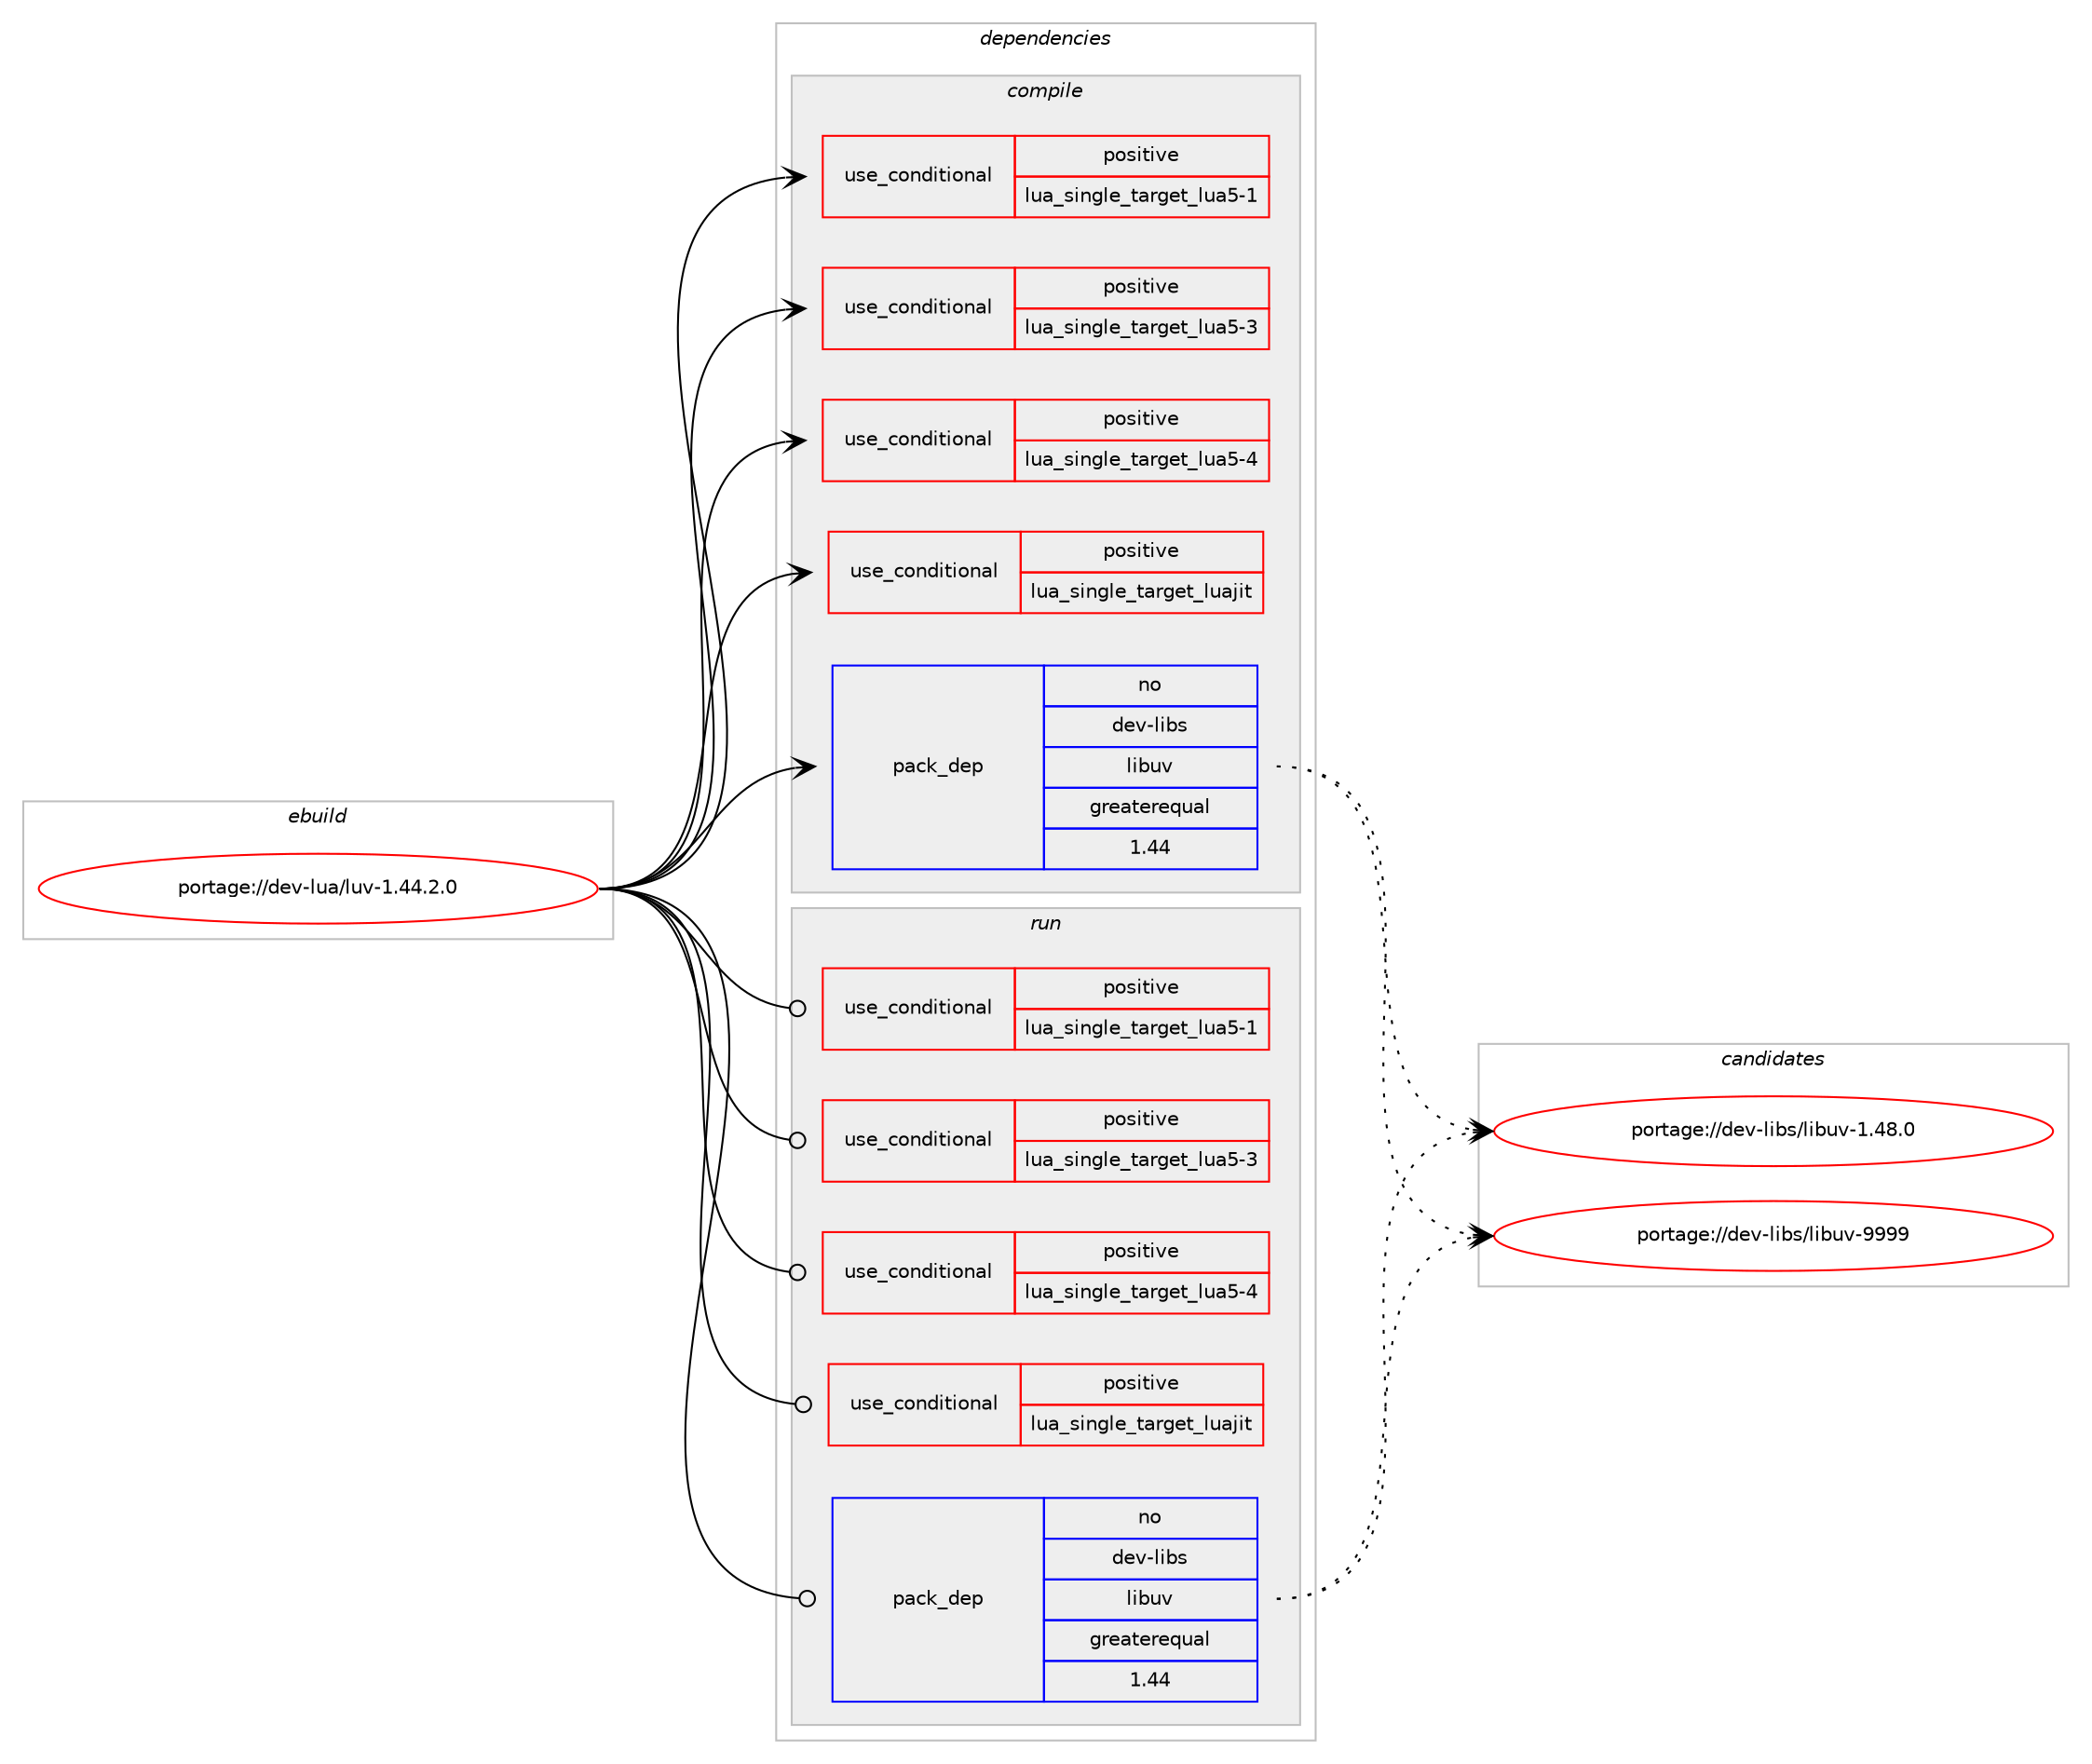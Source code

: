 digraph prolog {

# *************
# Graph options
# *************

newrank=true;
concentrate=true;
compound=true;
graph [rankdir=LR,fontname=Helvetica,fontsize=10,ranksep=1.5];#, ranksep=2.5, nodesep=0.2];
edge  [arrowhead=vee];
node  [fontname=Helvetica,fontsize=10];

# **********
# The ebuild
# **********

subgraph cluster_leftcol {
color=gray;
rank=same;
label=<<i>ebuild</i>>;
id [label="portage://dev-lua/luv-1.44.2.0", color=red, width=4, href="../dev-lua/luv-1.44.2.0.svg"];
}

# ****************
# The dependencies
# ****************

subgraph cluster_midcol {
color=gray;
label=<<i>dependencies</i>>;
subgraph cluster_compile {
fillcolor="#eeeeee";
style=filled;
label=<<i>compile</i>>;
subgraph cond28380 {
dependency59069 [label=<<TABLE BORDER="0" CELLBORDER="1" CELLSPACING="0" CELLPADDING="4"><TR><TD ROWSPAN="3" CELLPADDING="10">use_conditional</TD></TR><TR><TD>positive</TD></TR><TR><TD>lua_single_target_lua5-1</TD></TR></TABLE>>, shape=none, color=red];
# *** BEGIN UNKNOWN DEPENDENCY TYPE (TODO) ***
# dependency59069 -> package_dependency(portage://dev-lua/luv-1.44.2.0,install,no,dev-lang,lua,none,[,,],[slot(5.1)],[])
# *** END UNKNOWN DEPENDENCY TYPE (TODO) ***

}
id:e -> dependency59069:w [weight=20,style="solid",arrowhead="vee"];
subgraph cond28381 {
dependency59070 [label=<<TABLE BORDER="0" CELLBORDER="1" CELLSPACING="0" CELLPADDING="4"><TR><TD ROWSPAN="3" CELLPADDING="10">use_conditional</TD></TR><TR><TD>positive</TD></TR><TR><TD>lua_single_target_lua5-3</TD></TR></TABLE>>, shape=none, color=red];
# *** BEGIN UNKNOWN DEPENDENCY TYPE (TODO) ***
# dependency59070 -> package_dependency(portage://dev-lua/luv-1.44.2.0,install,no,dev-lang,lua,none,[,,],[slot(5.3)],[])
# *** END UNKNOWN DEPENDENCY TYPE (TODO) ***

}
id:e -> dependency59070:w [weight=20,style="solid",arrowhead="vee"];
subgraph cond28382 {
dependency59071 [label=<<TABLE BORDER="0" CELLBORDER="1" CELLSPACING="0" CELLPADDING="4"><TR><TD ROWSPAN="3" CELLPADDING="10">use_conditional</TD></TR><TR><TD>positive</TD></TR><TR><TD>lua_single_target_lua5-4</TD></TR></TABLE>>, shape=none, color=red];
# *** BEGIN UNKNOWN DEPENDENCY TYPE (TODO) ***
# dependency59071 -> package_dependency(portage://dev-lua/luv-1.44.2.0,install,no,dev-lang,lua,none,[,,],[slot(5.4)],[])
# *** END UNKNOWN DEPENDENCY TYPE (TODO) ***

}
id:e -> dependency59071:w [weight=20,style="solid",arrowhead="vee"];
subgraph cond28383 {
dependency59072 [label=<<TABLE BORDER="0" CELLBORDER="1" CELLSPACING="0" CELLPADDING="4"><TR><TD ROWSPAN="3" CELLPADDING="10">use_conditional</TD></TR><TR><TD>positive</TD></TR><TR><TD>lua_single_target_luajit</TD></TR></TABLE>>, shape=none, color=red];
# *** BEGIN UNKNOWN DEPENDENCY TYPE (TODO) ***
# dependency59072 -> package_dependency(portage://dev-lua/luv-1.44.2.0,install,no,dev-lang,luajit,none,[,,],any_same_slot,[])
# *** END UNKNOWN DEPENDENCY TYPE (TODO) ***

}
id:e -> dependency59072:w [weight=20,style="solid",arrowhead="vee"];
subgraph pack29525 {
dependency59073 [label=<<TABLE BORDER="0" CELLBORDER="1" CELLSPACING="0" CELLPADDING="4" WIDTH="220"><TR><TD ROWSPAN="6" CELLPADDING="30">pack_dep</TD></TR><TR><TD WIDTH="110">no</TD></TR><TR><TD>dev-libs</TD></TR><TR><TD>libuv</TD></TR><TR><TD>greaterequal</TD></TR><TR><TD>1.44</TD></TR></TABLE>>, shape=none, color=blue];
}
id:e -> dependency59073:w [weight=20,style="solid",arrowhead="vee"];
}
subgraph cluster_compileandrun {
fillcolor="#eeeeee";
style=filled;
label=<<i>compile and run</i>>;
}
subgraph cluster_run {
fillcolor="#eeeeee";
style=filled;
label=<<i>run</i>>;
subgraph cond28384 {
dependency59074 [label=<<TABLE BORDER="0" CELLBORDER="1" CELLSPACING="0" CELLPADDING="4"><TR><TD ROWSPAN="3" CELLPADDING="10">use_conditional</TD></TR><TR><TD>positive</TD></TR><TR><TD>lua_single_target_lua5-1</TD></TR></TABLE>>, shape=none, color=red];
# *** BEGIN UNKNOWN DEPENDENCY TYPE (TODO) ***
# dependency59074 -> package_dependency(portage://dev-lua/luv-1.44.2.0,run,no,dev-lang,lua,none,[,,],[slot(5.1)],[])
# *** END UNKNOWN DEPENDENCY TYPE (TODO) ***

}
id:e -> dependency59074:w [weight=20,style="solid",arrowhead="odot"];
subgraph cond28385 {
dependency59075 [label=<<TABLE BORDER="0" CELLBORDER="1" CELLSPACING="0" CELLPADDING="4"><TR><TD ROWSPAN="3" CELLPADDING="10">use_conditional</TD></TR><TR><TD>positive</TD></TR><TR><TD>lua_single_target_lua5-3</TD></TR></TABLE>>, shape=none, color=red];
# *** BEGIN UNKNOWN DEPENDENCY TYPE (TODO) ***
# dependency59075 -> package_dependency(portage://dev-lua/luv-1.44.2.0,run,no,dev-lang,lua,none,[,,],[slot(5.3)],[])
# *** END UNKNOWN DEPENDENCY TYPE (TODO) ***

}
id:e -> dependency59075:w [weight=20,style="solid",arrowhead="odot"];
subgraph cond28386 {
dependency59076 [label=<<TABLE BORDER="0" CELLBORDER="1" CELLSPACING="0" CELLPADDING="4"><TR><TD ROWSPAN="3" CELLPADDING="10">use_conditional</TD></TR><TR><TD>positive</TD></TR><TR><TD>lua_single_target_lua5-4</TD></TR></TABLE>>, shape=none, color=red];
# *** BEGIN UNKNOWN DEPENDENCY TYPE (TODO) ***
# dependency59076 -> package_dependency(portage://dev-lua/luv-1.44.2.0,run,no,dev-lang,lua,none,[,,],[slot(5.4)],[])
# *** END UNKNOWN DEPENDENCY TYPE (TODO) ***

}
id:e -> dependency59076:w [weight=20,style="solid",arrowhead="odot"];
subgraph cond28387 {
dependency59077 [label=<<TABLE BORDER="0" CELLBORDER="1" CELLSPACING="0" CELLPADDING="4"><TR><TD ROWSPAN="3" CELLPADDING="10">use_conditional</TD></TR><TR><TD>positive</TD></TR><TR><TD>lua_single_target_luajit</TD></TR></TABLE>>, shape=none, color=red];
# *** BEGIN UNKNOWN DEPENDENCY TYPE (TODO) ***
# dependency59077 -> package_dependency(portage://dev-lua/luv-1.44.2.0,run,no,dev-lang,luajit,none,[,,],any_same_slot,[])
# *** END UNKNOWN DEPENDENCY TYPE (TODO) ***

}
id:e -> dependency59077:w [weight=20,style="solid",arrowhead="odot"];
subgraph pack29526 {
dependency59078 [label=<<TABLE BORDER="0" CELLBORDER="1" CELLSPACING="0" CELLPADDING="4" WIDTH="220"><TR><TD ROWSPAN="6" CELLPADDING="30">pack_dep</TD></TR><TR><TD WIDTH="110">no</TD></TR><TR><TD>dev-libs</TD></TR><TR><TD>libuv</TD></TR><TR><TD>greaterequal</TD></TR><TR><TD>1.44</TD></TR></TABLE>>, shape=none, color=blue];
}
id:e -> dependency59078:w [weight=20,style="solid",arrowhead="odot"];
}
}

# **************
# The candidates
# **************

subgraph cluster_choices {
rank=same;
color=gray;
label=<<i>candidates</i>>;

subgraph choice29525 {
color=black;
nodesep=1;
choice1001011184510810598115471081059811711845494652564648 [label="portage://dev-libs/libuv-1.48.0", color=red, width=4,href="../dev-libs/libuv-1.48.0.svg"];
choice100101118451081059811547108105981171184557575757 [label="portage://dev-libs/libuv-9999", color=red, width=4,href="../dev-libs/libuv-9999.svg"];
dependency59073:e -> choice1001011184510810598115471081059811711845494652564648:w [style=dotted,weight="100"];
dependency59073:e -> choice100101118451081059811547108105981171184557575757:w [style=dotted,weight="100"];
}
subgraph choice29526 {
color=black;
nodesep=1;
choice1001011184510810598115471081059811711845494652564648 [label="portage://dev-libs/libuv-1.48.0", color=red, width=4,href="../dev-libs/libuv-1.48.0.svg"];
choice100101118451081059811547108105981171184557575757 [label="portage://dev-libs/libuv-9999", color=red, width=4,href="../dev-libs/libuv-9999.svg"];
dependency59078:e -> choice1001011184510810598115471081059811711845494652564648:w [style=dotted,weight="100"];
dependency59078:e -> choice100101118451081059811547108105981171184557575757:w [style=dotted,weight="100"];
}
}

}
